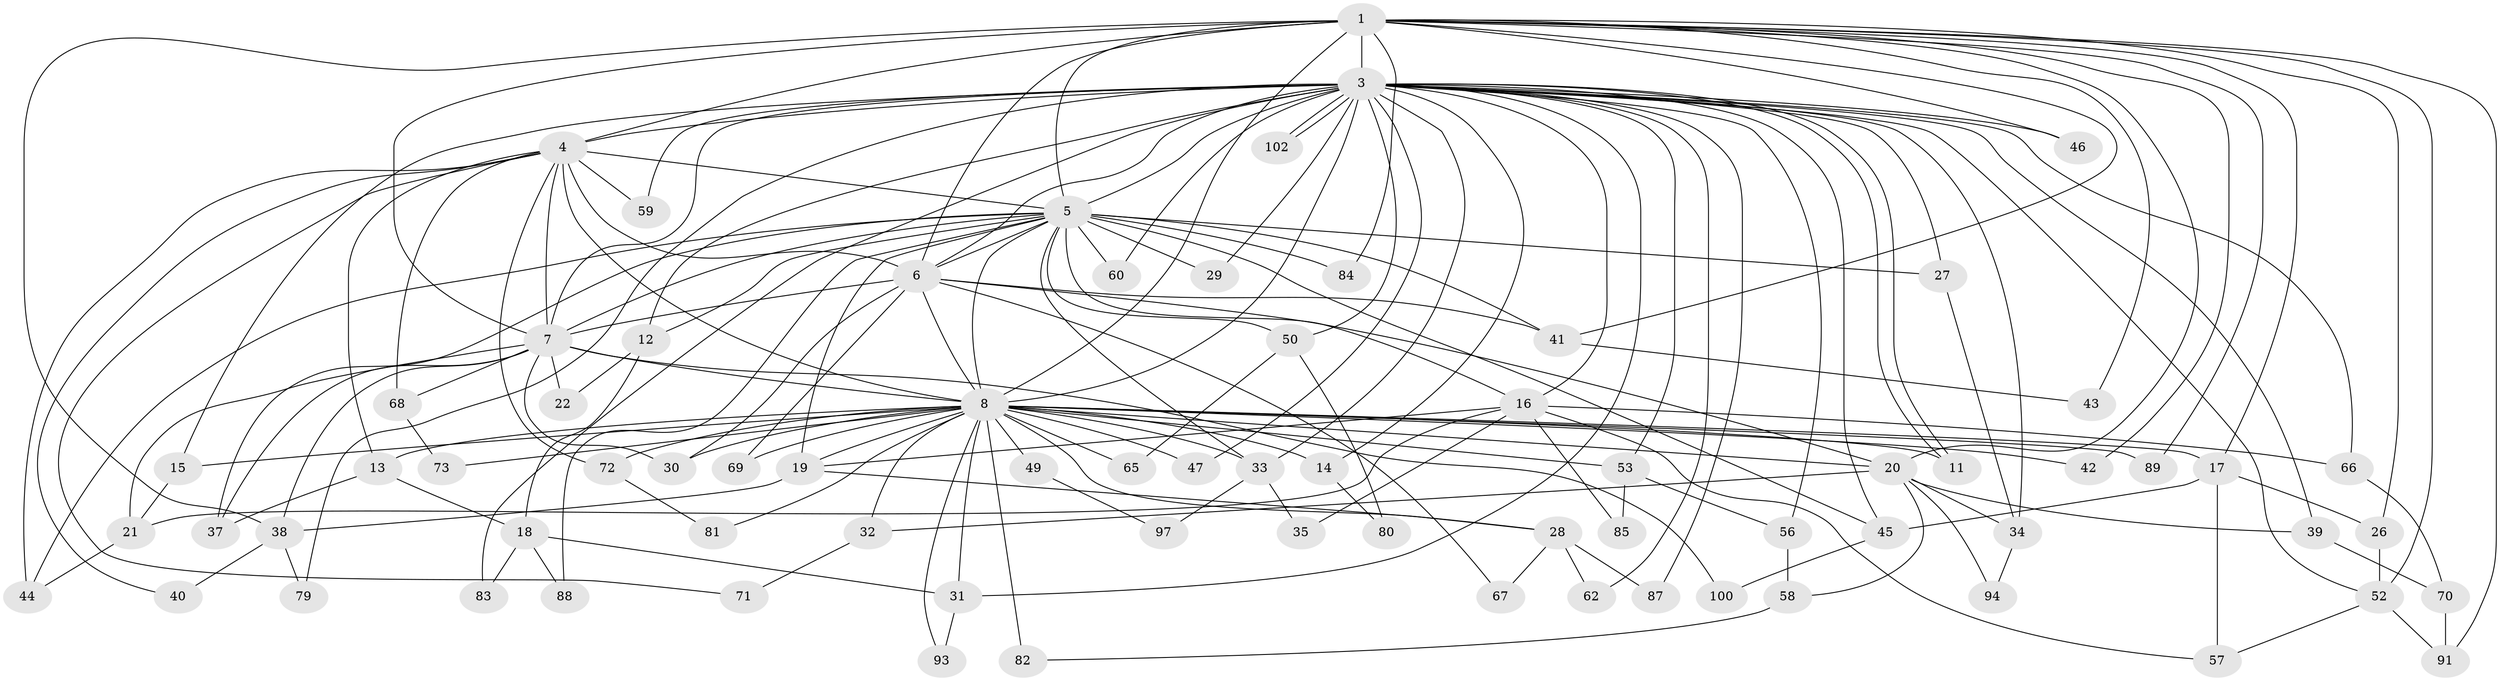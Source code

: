 // original degree distribution, {14: 0.009615384615384616, 16: 0.019230769230769232, 31: 0.009615384615384616, 25: 0.009615384615384616, 15: 0.009615384615384616, 18: 0.009615384615384616, 27: 0.009615384615384616, 20: 0.009615384615384616, 17: 0.009615384615384616, 3: 0.23076923076923078, 4: 0.1346153846153846, 9: 0.009615384615384616, 5: 0.04807692307692308, 2: 0.47115384615384615, 7: 0.009615384615384616}
// Generated by graph-tools (version 1.1) at 2025/41/03/06/25 10:41:34]
// undirected, 75 vertices, 172 edges
graph export_dot {
graph [start="1"]
  node [color=gray90,style=filled];
  1 [super="+2"];
  3 [super="+10"];
  4 [super="+24"];
  5 [super="+36"];
  6 [super="+63"];
  7 [super="+103"];
  8 [super="+9"];
  11 [super="+48"];
  12;
  13;
  14;
  15;
  16 [super="+76"];
  17 [super="+104"];
  18;
  19 [super="+23"];
  20 [super="+25"];
  21 [super="+101"];
  22;
  26;
  27;
  28 [super="+55"];
  29;
  30 [super="+78"];
  31 [super="+75"];
  32;
  33 [super="+51"];
  34 [super="+96"];
  35;
  37 [super="+54"];
  38 [super="+74"];
  39;
  40;
  41 [super="+99"];
  42;
  43;
  44 [super="+92"];
  45 [super="+61"];
  46;
  47;
  49;
  50;
  52 [super="+77"];
  53;
  56 [super="+90"];
  57;
  58 [super="+64"];
  59;
  60;
  62 [super="+86"];
  65;
  66;
  67;
  68;
  69 [super="+95"];
  70 [super="+98"];
  71;
  72;
  73;
  79;
  80;
  81;
  82;
  83;
  84;
  85;
  87;
  88;
  89;
  91;
  93;
  94;
  97;
  100;
  102;
  1 -- 3 [weight=4];
  1 -- 4 [weight=2];
  1 -- 5 [weight=2];
  1 -- 6 [weight=2];
  1 -- 7 [weight=2];
  1 -- 8 [weight=4];
  1 -- 42;
  1 -- 43;
  1 -- 84;
  1 -- 89;
  1 -- 52;
  1 -- 38;
  1 -- 41;
  1 -- 46;
  1 -- 17;
  1 -- 20;
  1 -- 26;
  1 -- 91;
  3 -- 4 [weight=2];
  3 -- 5 [weight=2];
  3 -- 6 [weight=2];
  3 -- 7 [weight=2];
  3 -- 8 [weight=4];
  3 -- 11;
  3 -- 11;
  3 -- 12;
  3 -- 16;
  3 -- 33;
  3 -- 34;
  3 -- 39;
  3 -- 45;
  3 -- 46;
  3 -- 47;
  3 -- 50;
  3 -- 52;
  3 -- 56 [weight=2];
  3 -- 59;
  3 -- 60;
  3 -- 62 [weight=2];
  3 -- 66;
  3 -- 83;
  3 -- 87;
  3 -- 102;
  3 -- 102;
  3 -- 14;
  3 -- 15;
  3 -- 79;
  3 -- 53;
  3 -- 27;
  3 -- 29;
  3 -- 31;
  4 -- 5;
  4 -- 6;
  4 -- 7 [weight=2];
  4 -- 8 [weight=2];
  4 -- 13;
  4 -- 44;
  4 -- 59;
  4 -- 68;
  4 -- 71;
  4 -- 72;
  4 -- 40;
  5 -- 6 [weight=2];
  5 -- 7;
  5 -- 8 [weight=3];
  5 -- 12;
  5 -- 16 [weight=2];
  5 -- 19;
  5 -- 27;
  5 -- 29;
  5 -- 41;
  5 -- 45;
  5 -- 50;
  5 -- 60;
  5 -- 84;
  5 -- 88;
  5 -- 44;
  5 -- 33;
  5 -- 37;
  6 -- 7;
  6 -- 8 [weight=2];
  6 -- 30;
  6 -- 67;
  6 -- 69;
  6 -- 20;
  6 -- 41;
  7 -- 8 [weight=3];
  7 -- 22;
  7 -- 37;
  7 -- 38;
  7 -- 68;
  7 -- 100;
  7 -- 21;
  7 -- 30;
  8 -- 14;
  8 -- 15;
  8 -- 17;
  8 -- 28 [weight=2];
  8 -- 30;
  8 -- 42;
  8 -- 47;
  8 -- 49 [weight=2];
  8 -- 65;
  8 -- 69 [weight=2];
  8 -- 73;
  8 -- 81;
  8 -- 82;
  8 -- 72;
  8 -- 13;
  8 -- 20;
  8 -- 89;
  8 -- 93;
  8 -- 32;
  8 -- 33;
  8 -- 53;
  8 -- 31;
  8 -- 19;
  8 -- 11;
  12 -- 18;
  12 -- 22;
  13 -- 18;
  13 -- 37;
  14 -- 80;
  15 -- 21;
  16 -- 19;
  16 -- 21;
  16 -- 35;
  16 -- 57;
  16 -- 66;
  16 -- 85;
  17 -- 26;
  17 -- 57;
  17 -- 45;
  18 -- 31;
  18 -- 83;
  18 -- 88;
  19 -- 28;
  19 -- 38;
  20 -- 34;
  20 -- 32;
  20 -- 39;
  20 -- 58 [weight=2];
  20 -- 94;
  21 -- 44;
  26 -- 52;
  27 -- 34;
  28 -- 62;
  28 -- 67;
  28 -- 87;
  31 -- 93;
  32 -- 71;
  33 -- 35;
  33 -- 97;
  34 -- 94;
  38 -- 40;
  38 -- 79;
  39 -- 70;
  41 -- 43;
  45 -- 100;
  49 -- 97;
  50 -- 65;
  50 -- 80;
  52 -- 57;
  52 -- 91;
  53 -- 56;
  53 -- 85;
  56 -- 58;
  58 -- 82;
  66 -- 70;
  68 -- 73;
  70 -- 91;
  72 -- 81;
}
